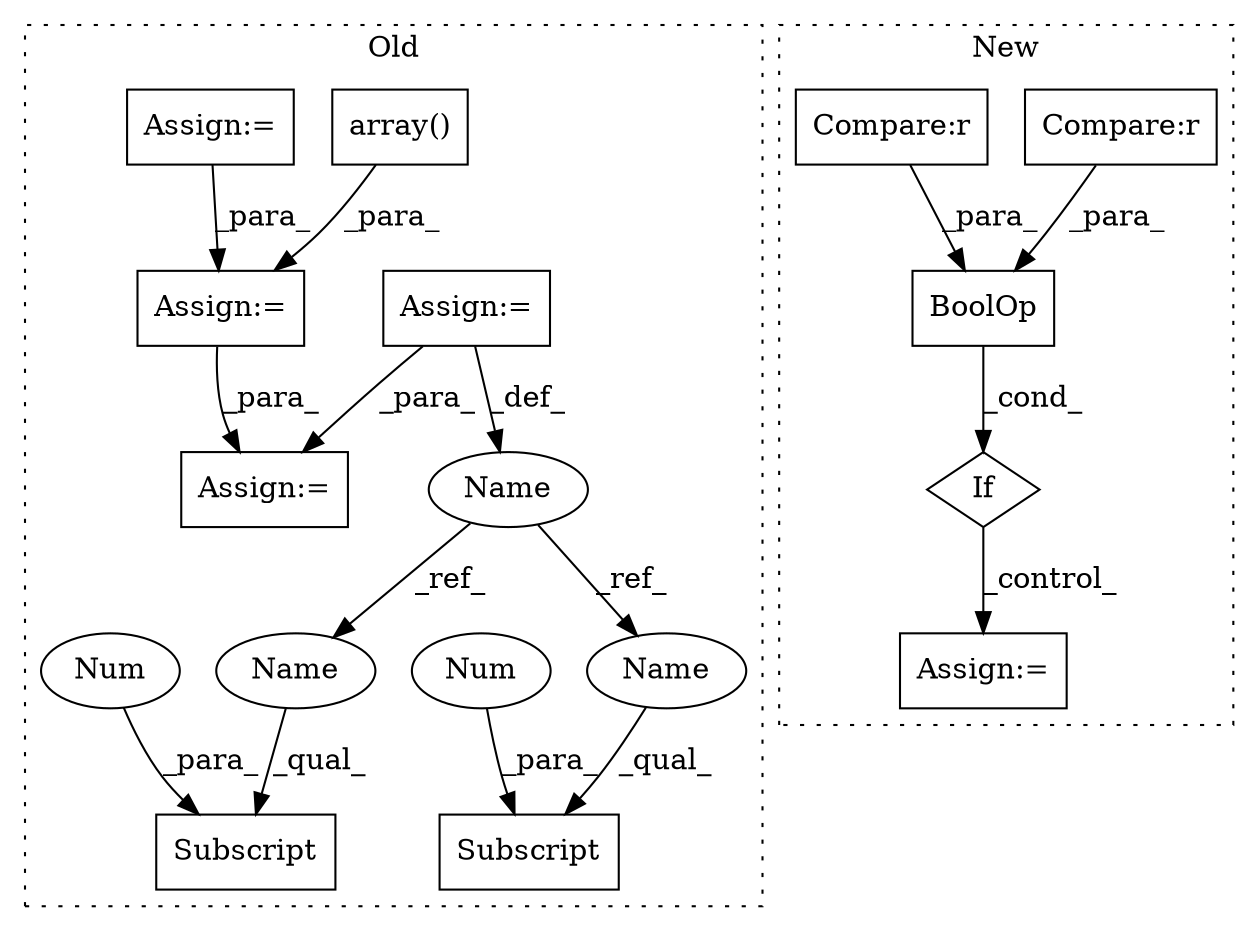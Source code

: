 digraph G {
subgraph cluster0 {
1 [label="array()" a="75" s="5180,5211" l="9,1" shape="box"];
5 [label="Assign:=" a="68" s="5618" l="3" shape="box"];
6 [label="Assign:=" a="68" s="5138" l="3" shape="box"];
7 [label="Assign:=" a="68" s="4648" l="3" shape="box"];
8 [label="Subscript" a="63" s="5373,0" l="19,0" shape="box"];
9 [label="Num" a="76" s="5390" l="1" shape="ellipse"];
10 [label="Subscript" a="63" s="5396,0" l="19,0" shape="box"];
11 [label="Num" a="76" s="5413" l="1" shape="ellipse"];
13 [label="Name" a="87" s="5004" l="16" shape="ellipse"];
15 [label="Assign:=" a="68" s="4840" l="3" shape="box"];
16 [label="Name" a="87" s="5373" l="16" shape="ellipse"];
17 [label="Name" a="87" s="5396" l="16" shape="ellipse"];
label = "Old";
style="dotted";
}
subgraph cluster1 {
2 [label="If" a="96" s="4659" l="3" shape="diamond"];
3 [label="Compare:r" a="40" s="4662" l="6" shape="box"];
4 [label="Assign:=" a="68" s="4715" l="3" shape="box"];
12 [label="BoolOp" a="72" s="4662" l="17" shape="box"];
14 [label="Compare:r" a="40" s="4673" l="6" shape="box"];
label = "New";
style="dotted";
}
1 -> 6 [label="_para_"];
2 -> 4 [label="_control_"];
3 -> 12 [label="_para_"];
6 -> 5 [label="_para_"];
7 -> 5 [label="_para_"];
7 -> 13 [label="_def_"];
9 -> 8 [label="_para_"];
11 -> 10 [label="_para_"];
12 -> 2 [label="_cond_"];
13 -> 16 [label="_ref_"];
13 -> 17 [label="_ref_"];
14 -> 12 [label="_para_"];
15 -> 6 [label="_para_"];
16 -> 8 [label="_qual_"];
17 -> 10 [label="_qual_"];
}
